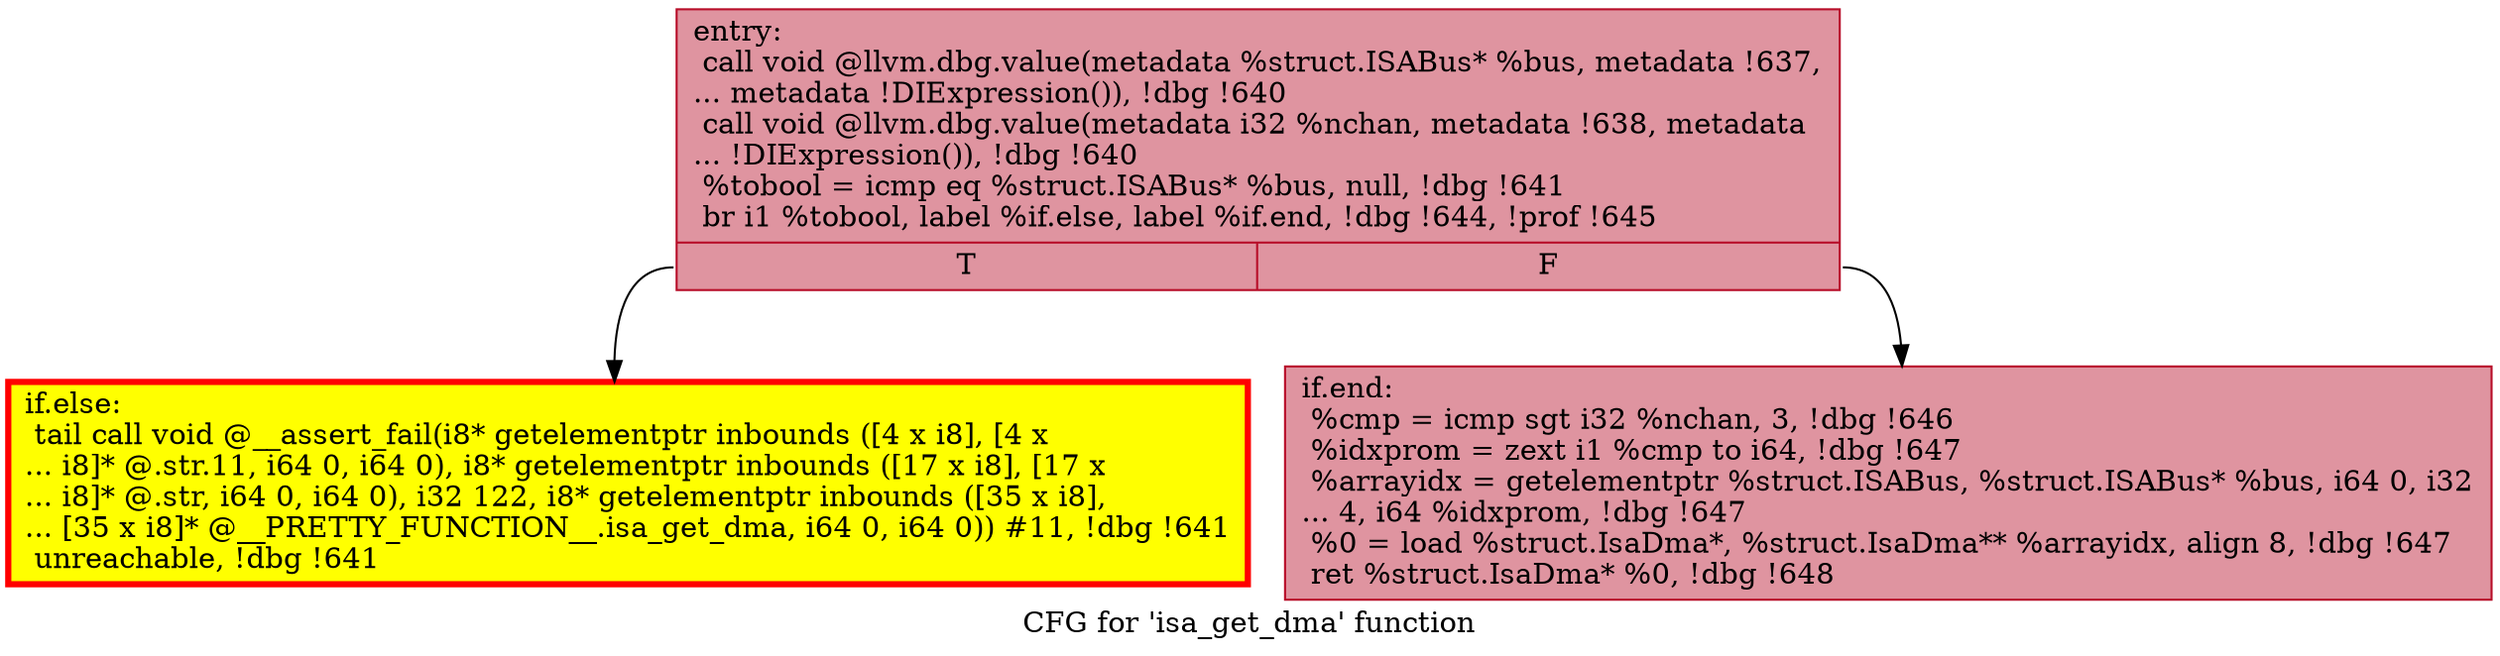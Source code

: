 digraph "CFG for 'isa_get_dma' function" {
	label="CFG for 'isa_get_dma' function";

	Node0x559cebb8fba0 [shape=record,color="#b70d28ff", style=filled, fillcolor="#b70d2870",label="{entry:\l  call void @llvm.dbg.value(metadata %struct.ISABus* %bus, metadata !637,\l... metadata !DIExpression()), !dbg !640\l  call void @llvm.dbg.value(metadata i32 %nchan, metadata !638, metadata\l... !DIExpression()), !dbg !640\l  %tobool = icmp eq %struct.ISABus* %bus, null, !dbg !641\l  br i1 %tobool, label %if.else, label %if.end, !dbg !644, !prof !645\l|{<s0>T|<s1>F}}"];
	Node0x559cebb8fba0:s0 -> Node0x559cebb91940;
	Node0x559cebb8fba0:s1 -> Node0x559cebb918f0;
	Node0x559cebb91940 [shape=record,penwidth=3.0, style="filled", color="red", fillcolor="yellow",label="{if.else:                                          \l  tail call void @__assert_fail(i8* getelementptr inbounds ([4 x i8], [4 x\l... i8]* @.str.11, i64 0, i64 0), i8* getelementptr inbounds ([17 x i8], [17 x\l... i8]* @.str, i64 0, i64 0), i32 122, i8* getelementptr inbounds ([35 x i8],\l... [35 x i8]* @__PRETTY_FUNCTION__.isa_get_dma, i64 0, i64 0)) #11, !dbg !641\l  unreachable, !dbg !641\l}"];
	Node0x559cebb918f0 [shape=record,color="#b70d28ff", style=filled, fillcolor="#b70d2870",label="{if.end:                                           \l  %cmp = icmp sgt i32 %nchan, 3, !dbg !646\l  %idxprom = zext i1 %cmp to i64, !dbg !647\l  %arrayidx = getelementptr %struct.ISABus, %struct.ISABus* %bus, i64 0, i32\l... 4, i64 %idxprom, !dbg !647\l  %0 = load %struct.IsaDma*, %struct.IsaDma** %arrayidx, align 8, !dbg !647\l  ret %struct.IsaDma* %0, !dbg !648\l}"];
}
